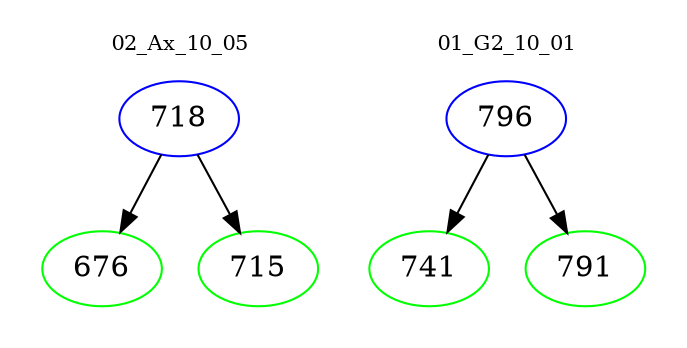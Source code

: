 digraph{
subgraph cluster_0 {
color = white
label = "02_Ax_10_05";
fontsize=10;
T0_718 [label="718", color="blue"]
T0_718 -> T0_676 [color="black"]
T0_676 [label="676", color="green"]
T0_718 -> T0_715 [color="black"]
T0_715 [label="715", color="green"]
}
subgraph cluster_1 {
color = white
label = "01_G2_10_01";
fontsize=10;
T1_796 [label="796", color="blue"]
T1_796 -> T1_741 [color="black"]
T1_741 [label="741", color="green"]
T1_796 -> T1_791 [color="black"]
T1_791 [label="791", color="green"]
}
}
